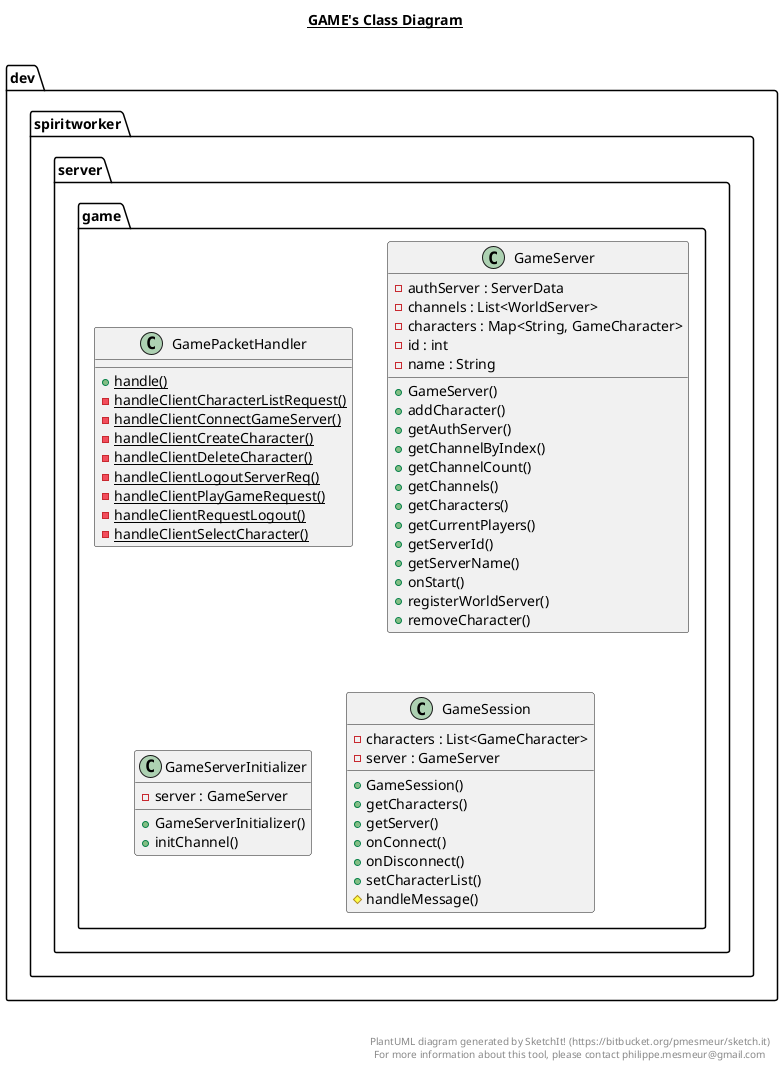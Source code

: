 @startuml

title __GAME's Class Diagram__\n

  namespace dev.spiritworker {
    namespace server.game {
      class dev.spiritworker.server.game.GamePacketHandler {
          {static} + handle()
          {static} - handleClientCharacterListRequest()
          {static} - handleClientConnectGameServer()
          {static} - handleClientCreateCharacter()
          {static} - handleClientDeleteCharacter()
          {static} - handleClientLogoutServerReq()
          {static} - handleClientPlayGameRequest()
          {static} - handleClientRequestLogout()
          {static} - handleClientSelectCharacter()
      }
    }
  }
  

  namespace dev.spiritworker {
    namespace server.game {
      class dev.spiritworker.server.game.GameServer {
          - authServer : ServerData
          - channels : List<WorldServer>
          - characters : Map<String, GameCharacter>
          - id : int
          - name : String
          + GameServer()
          + addCharacter()
          + getAuthServer()
          + getChannelByIndex()
          + getChannelCount()
          + getChannels()
          + getCharacters()
          + getCurrentPlayers()
          + getServerId()
          + getServerName()
          + onStart()
          + registerWorldServer()
          + removeCharacter()
      }
    }
  }
  

  namespace dev.spiritworker {
    namespace server.game {
      class dev.spiritworker.server.game.GameServerInitializer {
          - server : GameServer
          + GameServerInitializer()
          + initChannel()
      }
    }
  }
  

  namespace dev.spiritworker {
    namespace server.game {
      class dev.spiritworker.server.game.GameSession {
          - characters : List<GameCharacter>
          - server : GameServer
          + GameSession()
          + getCharacters()
          + getServer()
          + onConnect()
          + onDisconnect()
          + setCharacterList()
          # handleMessage()
      }
    }
  }
  



right footer


PlantUML diagram generated by SketchIt! (https://bitbucket.org/pmesmeur/sketch.it)
For more information about this tool, please contact philippe.mesmeur@gmail.com
endfooter

@enduml
